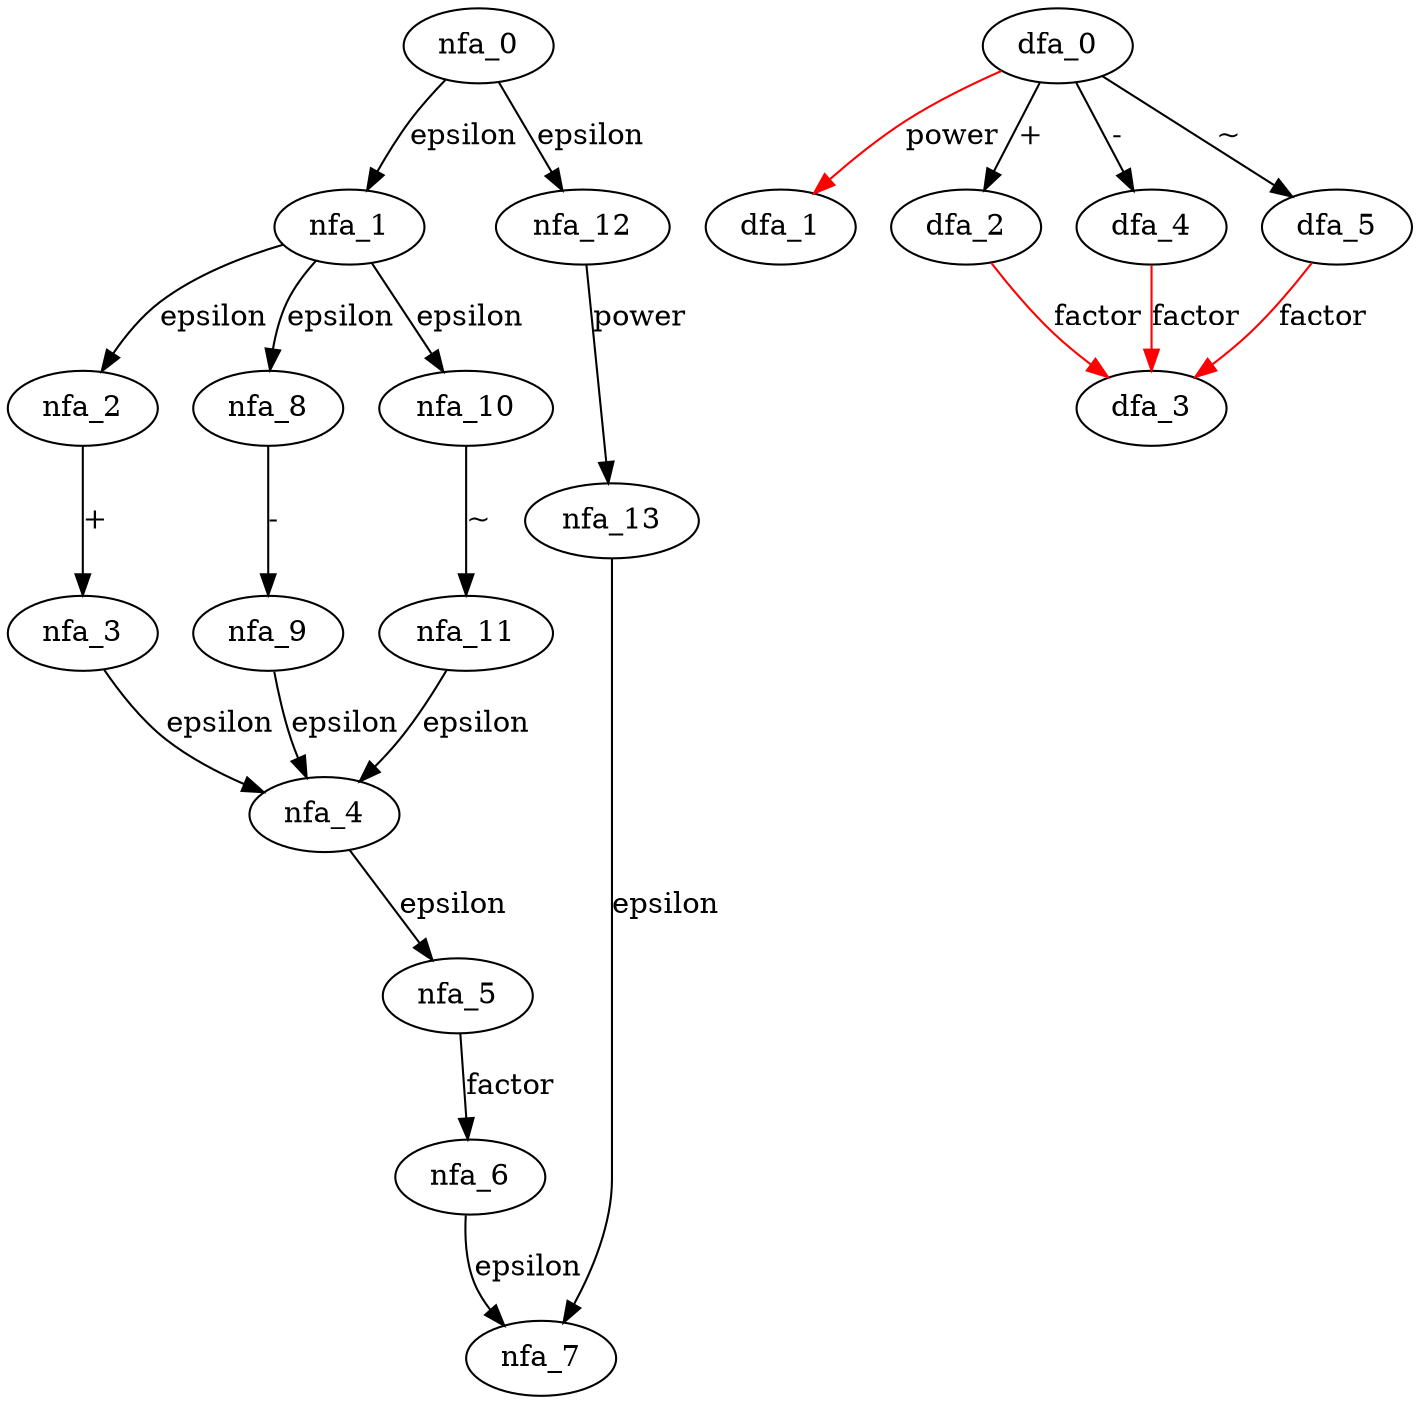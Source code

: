 digraph factor {
 subgraph factor_nfa {
  nfa_0->nfa_1[label=epsilon]
  nfa_1->nfa_2[label=epsilon]
  nfa_2->nfa_3[label="+"]
  nfa_3->nfa_4[label=epsilon]
  nfa_4->nfa_5[label=epsilon]
  nfa_5->nfa_6[label=factor]
  nfa_6->nfa_7[label=epsilon]
  nfa_1->nfa_8[label=epsilon]
  nfa_8->nfa_9[label="-"]
  nfa_9->nfa_4[label=epsilon]
  nfa_1->nfa_10[label=epsilon]
  nfa_10->nfa_11[label="~"]
  nfa_11->nfa_4[label=epsilon]
  nfa_0->nfa_12[label=epsilon]
  nfa_12->nfa_13[label=power]
  nfa_13->nfa_7[label=epsilon]
  }
 subgraph factor_dfa {
  dfa_0->dfa_1[label=power,color=red]
  dfa_0->dfa_2[label="+"]
  dfa_2->dfa_3[label=factor,color=red]
  dfa_0->dfa_4[label="-"]
  dfa_4->dfa_3[label=factor,color=red]
  dfa_0->dfa_5[label="~"]
  dfa_5->dfa_3[label=factor,color=red]
  }
}
